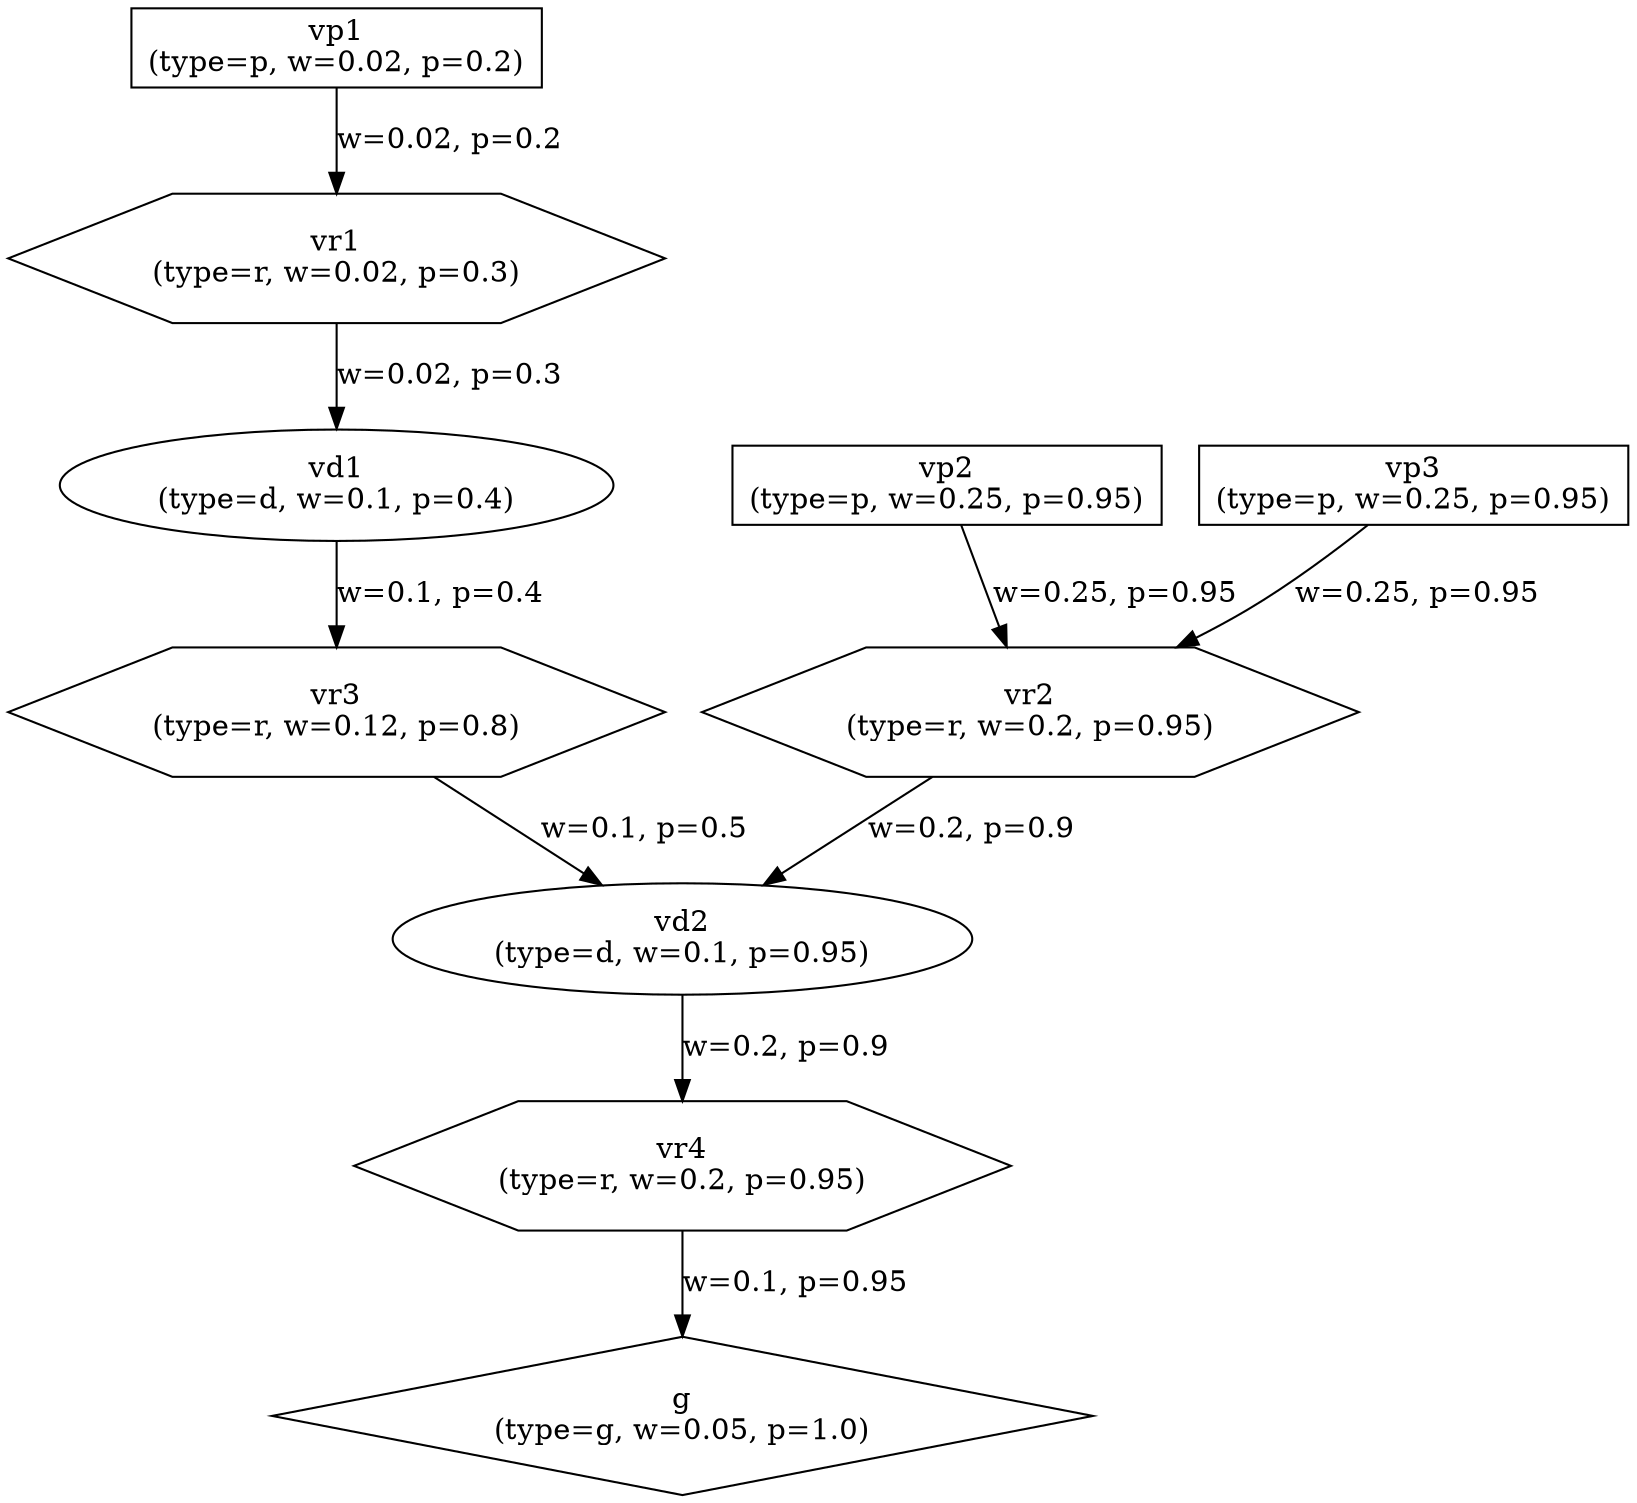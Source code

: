 digraph G {
  rankdir=TB;
  "vp1" [shape=box, label="vp1\n(type=p, w=0.02, p=0.2)"];
  "vr1" [shape=hexagon, label="vr1\n(type=r, w=0.02, p=0.3)"];
  "vd1" [shape=ellipse, label="vd1\n(type=d, w=0.1, p=0.4)"];
  "vp2" [shape=box, label="vp2\n(type=p, w=0.25, p=0.95)"];
  "vp3" [shape=box, label="vp3\n(type=p, w=0.25, p=0.95)"];
  "vr2" [shape=hexagon, label="vr2\n(type=r, w=0.2, p=0.95)"];
  "vd2" [shape=ellipse, label="vd2\n(type=d, w=0.1, p=0.95)"];
  "vr3" [shape=hexagon, label="vr3\n(type=r, w=0.12, p=0.8)"];
  "vr4" [shape=hexagon, label="vr4\n(type=r, w=0.2, p=0.95)"];
  "g" [shape=diamond, label="g\n(type=g, w=0.05, p=1.0)"];
  "vp1" -> "vr1" [label="w=0.02, p=0.2"];
  "vr1" -> "vd1" [label="w=0.02, p=0.3"];
  "vp2" -> "vr2" [label="w=0.25, p=0.95"];
  "vp3" -> "vr2" [label="w=0.25, p=0.95"];
  "vr2" -> "vd2" [label="w=0.2, p=0.9"];
  "vd1" -> "vr3" [label="w=0.1, p=0.4"];
  "vr3" -> "vd2" [label="w=0.1, p=0.5"];
  "vd2" -> "vr4" [label="w=0.2, p=0.9"];
  "vr4" -> "g" [label="w=0.1, p=0.95"];
}